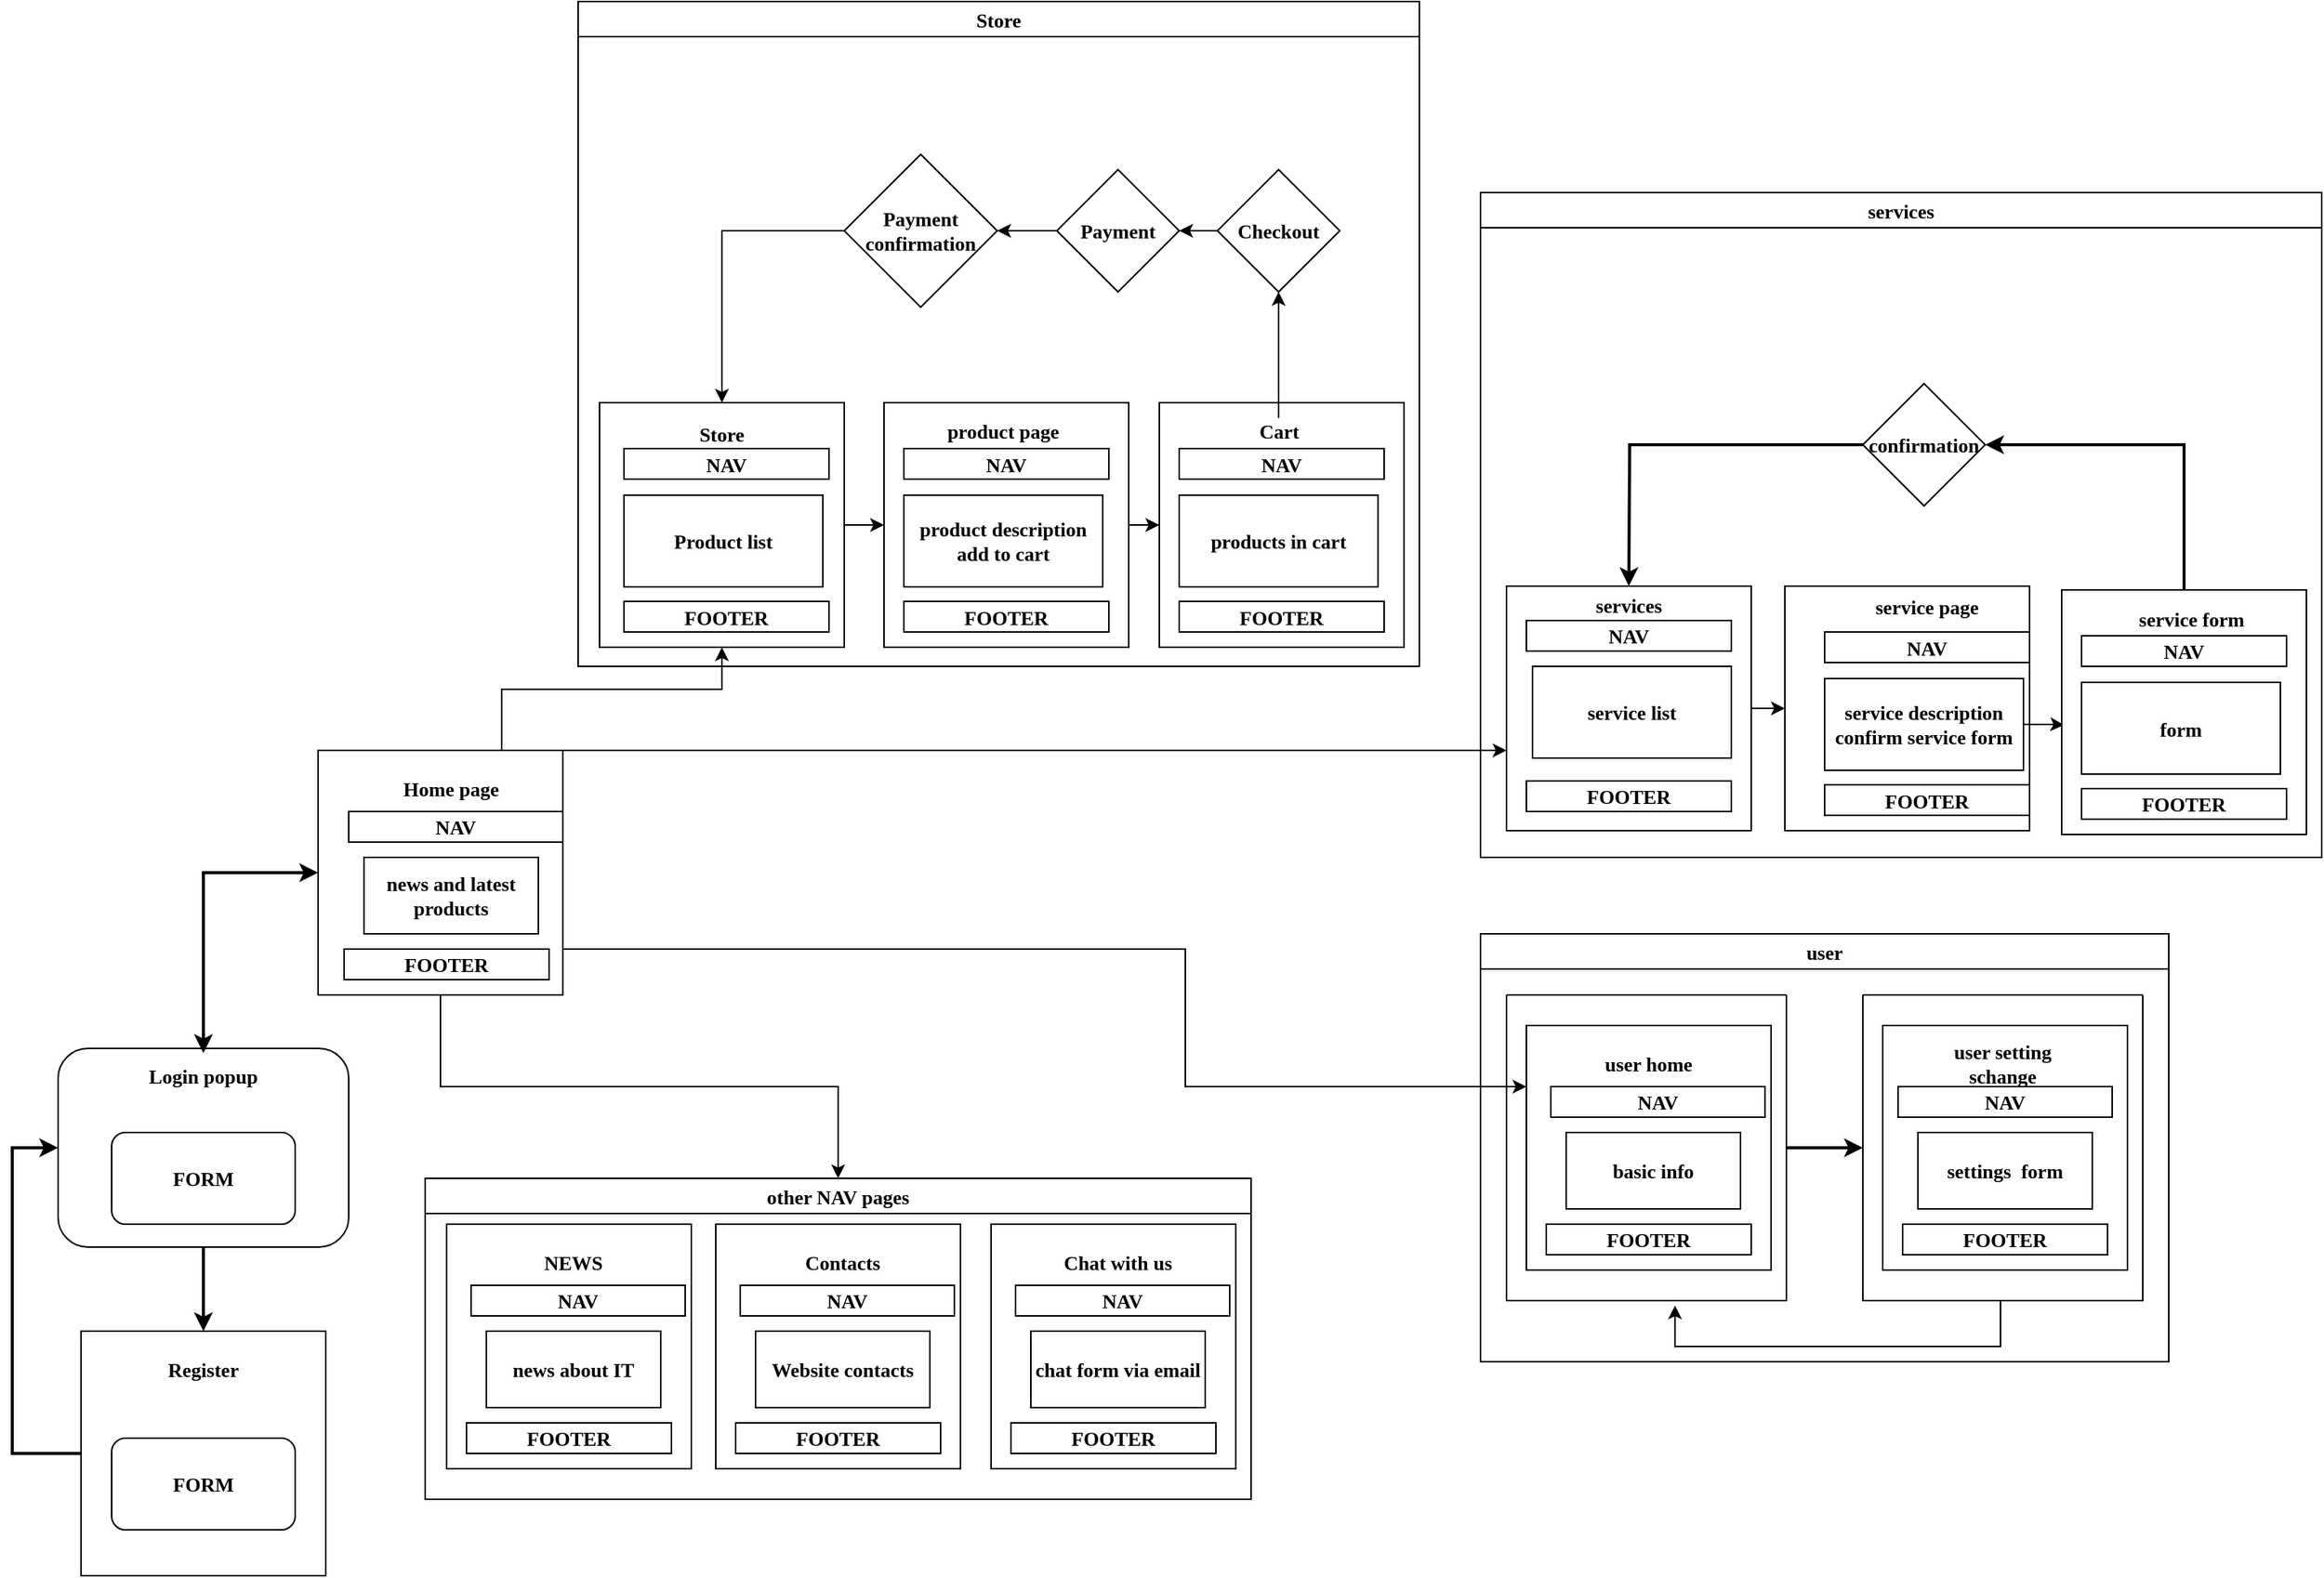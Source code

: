 <mxfile version="20.3.0" type="github">
  <diagram id="nh-2rdH2V7WlwiJ88sN1" name="Page-1">
    <mxGraphModel dx="2031" dy="1114" grid="1" gridSize="10" guides="1" tooltips="1" connect="1" arrows="1" fold="1" page="1" pageScale="1" pageWidth="827" pageHeight="1169" math="0" shadow="0">
      <root>
        <mxCell id="0" />
        <mxCell id="1" parent="0" />
        <mxCell id="cTXXYOUE4Hke3cIJga1Z-98" style="edgeStyle=orthogonalEdgeStyle;rounded=0;comic=0;jumpSize=3;orthogonalLoop=1;jettySize=auto;html=1;entryX=0.5;entryY=0;entryDx=0;entryDy=0;strokeWidth=2;fontFamily=Times New Roman;fontStyle=1;fontSize=13;exitX=0.5;exitY=1;exitDx=0;exitDy=0;" parent="1" source="AcpV7vZ9gTqf3X0dimNc-36" target="cTXXYOUE4Hke3cIJga1Z-95" edge="1">
          <mxGeometry relative="1" as="geometry">
            <mxPoint x="130" y="940" as="sourcePoint" />
          </mxGeometry>
        </mxCell>
        <mxCell id="cTXXYOUE4Hke3cIJga1Z-16" value="" style="edgeStyle=orthogonalEdgeStyle;rounded=0;orthogonalLoop=1;jettySize=auto;html=1;fontFamily=Times New Roman;fontStyle=1;fontSize=13;" parent="1" source="cTXXYOUE4Hke3cIJga1Z-6" target="cTXXYOUE4Hke3cIJga1Z-15" edge="1">
          <mxGeometry relative="1" as="geometry">
            <Array as="points">
              <mxPoint x="340" y="580" />
              <mxPoint x="484" y="580" />
            </Array>
          </mxGeometry>
        </mxCell>
        <mxCell id="cTXXYOUE4Hke3cIJga1Z-30" style="edgeStyle=orthogonalEdgeStyle;rounded=0;orthogonalLoop=1;jettySize=auto;html=1;fontFamily=Times New Roman;fontStyle=1;fontSize=13;" parent="1" source="cTXXYOUE4Hke3cIJga1Z-6" target="cTXXYOUE4Hke3cIJga1Z-23" edge="1">
          <mxGeometry relative="1" as="geometry">
            <Array as="points">
              <mxPoint x="910" y="620" />
              <mxPoint x="910" y="620" />
            </Array>
          </mxGeometry>
        </mxCell>
        <mxCell id="AcpV7vZ9gTqf3X0dimNc-25" style="edgeStyle=orthogonalEdgeStyle;rounded=0;comic=0;jumpSize=3;orthogonalLoop=1;jettySize=auto;html=1;entryX=0;entryY=0.25;entryDx=0;entryDy=0;strokeWidth=1;fontFamily=Times New Roman;fontSize=13;" edge="1" parent="1" source="cTXXYOUE4Hke3cIJga1Z-6" target="AcpV7vZ9gTqf3X0dimNc-5">
          <mxGeometry relative="1" as="geometry">
            <Array as="points">
              <mxPoint x="787" y="750" />
              <mxPoint x="787" y="840" />
            </Array>
          </mxGeometry>
        </mxCell>
        <mxCell id="AcpV7vZ9gTqf3X0dimNc-35" style="edgeStyle=orthogonalEdgeStyle;rounded=0;comic=0;jumpSize=3;orthogonalLoop=1;jettySize=auto;html=1;strokeWidth=1;fontFamily=Times New Roman;fontSize=13;" edge="1" parent="1" source="cTXXYOUE4Hke3cIJga1Z-6" target="AcpV7vZ9gTqf3X0dimNc-27">
          <mxGeometry relative="1" as="geometry" />
        </mxCell>
        <mxCell id="cTXXYOUE4Hke3cIJga1Z-6" value="" style="whiteSpace=wrap;html=1;aspect=fixed;fontFamily=Times New Roman;fontStyle=1;fontSize=13;" parent="1" vertex="1">
          <mxGeometry x="220" y="620" width="160" height="160" as="geometry" />
        </mxCell>
        <mxCell id="cTXXYOUE4Hke3cIJga1Z-8" value="Home page" style="text;html=1;strokeColor=none;fillColor=none;align=center;verticalAlign=middle;whiteSpace=wrap;rounded=0;fontFamily=Times New Roman;fontStyle=1;fontSize=13;" parent="1" vertex="1">
          <mxGeometry x="270" y="630" width="74" height="30" as="geometry" />
        </mxCell>
        <mxCell id="cTXXYOUE4Hke3cIJga1Z-9" value="NAV" style="rounded=0;whiteSpace=wrap;html=1;fontFamily=Times New Roman;fontStyle=1;fontSize=13;" parent="1" vertex="1">
          <mxGeometry x="240" y="660" width="140" height="20" as="geometry" />
        </mxCell>
        <mxCell id="cTXXYOUE4Hke3cIJga1Z-10" value="FOOTER" style="rounded=0;whiteSpace=wrap;html=1;fontFamily=Times New Roman;fontStyle=1;fontSize=13;" parent="1" vertex="1">
          <mxGeometry x="237" y="750" width="134" height="20" as="geometry" />
        </mxCell>
        <mxCell id="cTXXYOUE4Hke3cIJga1Z-11" value="news and latest&lt;br style=&quot;font-size: 13px;&quot;&gt;products" style="rounded=0;whiteSpace=wrap;html=1;fontFamily=Times New Roman;fontStyle=1;fontSize=13;" parent="1" vertex="1">
          <mxGeometry x="250" y="690" width="114" height="50" as="geometry" />
        </mxCell>
        <mxCell id="cTXXYOUE4Hke3cIJga1Z-20" value="Store " style="swimlane;fontFamily=Times New Roman;fontStyle=1;fontSize=13;" parent="1" vertex="1">
          <mxGeometry x="390" y="130" width="550" height="435" as="geometry" />
        </mxCell>
        <mxCell id="cTXXYOUE4Hke3cIJga1Z-53" style="edgeStyle=orthogonalEdgeStyle;rounded=0;comic=0;orthogonalLoop=1;jettySize=auto;html=1;entryX=0;entryY=0.5;entryDx=0;entryDy=0;strokeWidth=1;jumpSize=3;fontFamily=Times New Roman;fontStyle=1;fontSize=13;" parent="cTXXYOUE4Hke3cIJga1Z-20" source="cTXXYOUE4Hke3cIJga1Z-15" target="cTXXYOUE4Hke3cIJga1Z-48" edge="1">
          <mxGeometry relative="1" as="geometry" />
        </mxCell>
        <mxCell id="cTXXYOUE4Hke3cIJga1Z-15" value="" style="whiteSpace=wrap;html=1;aspect=fixed;fontFamily=Times New Roman;fontStyle=1;fontSize=13;" parent="cTXXYOUE4Hke3cIJga1Z-20" vertex="1">
          <mxGeometry x="14" y="262.5" width="160" height="160" as="geometry" />
        </mxCell>
        <mxCell id="cTXXYOUE4Hke3cIJga1Z-17" value="Store" style="text;html=1;strokeColor=none;fillColor=none;align=center;verticalAlign=middle;whiteSpace=wrap;rounded=0;fontFamily=Times New Roman;fontStyle=1;fontSize=13;" parent="cTXXYOUE4Hke3cIJga1Z-20" vertex="1">
          <mxGeometry x="64" y="272.5" width="60" height="20" as="geometry" />
        </mxCell>
        <mxCell id="cTXXYOUE4Hke3cIJga1Z-18" value="NAV" style="rounded=0;whiteSpace=wrap;html=1;fontFamily=Times New Roman;fontStyle=1;fontSize=13;" parent="cTXXYOUE4Hke3cIJga1Z-20" vertex="1">
          <mxGeometry x="30" y="292.5" width="134" height="20" as="geometry" />
        </mxCell>
        <mxCell id="cTXXYOUE4Hke3cIJga1Z-19" value="FOOTER" style="rounded=0;whiteSpace=wrap;html=1;fontFamily=Times New Roman;fontStyle=1;fontSize=13;" parent="cTXXYOUE4Hke3cIJga1Z-20" vertex="1">
          <mxGeometry x="30" y="392.5" width="134" height="20" as="geometry" />
        </mxCell>
        <mxCell id="cTXXYOUE4Hke3cIJga1Z-67" style="edgeStyle=orthogonalEdgeStyle;rounded=0;comic=0;jumpSize=3;orthogonalLoop=1;jettySize=auto;html=1;entryX=0.5;entryY=0;entryDx=0;entryDy=0;strokeWidth=1;fontFamily=Times New Roman;fontStyle=1;fontSize=13;" parent="cTXXYOUE4Hke3cIJga1Z-20" source="cTXXYOUE4Hke3cIJga1Z-37" target="cTXXYOUE4Hke3cIJga1Z-15" edge="1">
          <mxGeometry relative="1" as="geometry">
            <Array as="points">
              <mxPoint x="94" y="150" />
            </Array>
          </mxGeometry>
        </mxCell>
        <mxCell id="cTXXYOUE4Hke3cIJga1Z-37" value="Payment confirmation" style="rhombus;whiteSpace=wrap;html=1;fontFamily=Times New Roman;fontStyle=1;fontSize=13;" parent="cTXXYOUE4Hke3cIJga1Z-20" vertex="1">
          <mxGeometry x="174" y="100" width="100" height="100" as="geometry" />
        </mxCell>
        <mxCell id="cTXXYOUE4Hke3cIJga1Z-45" value="Product list" style="rounded=0;whiteSpace=wrap;html=1;fontFamily=Times New Roman;fontStyle=1;fontSize=13;" parent="cTXXYOUE4Hke3cIJga1Z-20" vertex="1">
          <mxGeometry x="30" y="323" width="130" height="60" as="geometry" />
        </mxCell>
        <mxCell id="cTXXYOUE4Hke3cIJga1Z-59" style="edgeStyle=orthogonalEdgeStyle;rounded=0;comic=0;jumpSize=3;orthogonalLoop=1;jettySize=auto;html=1;entryX=0;entryY=0.5;entryDx=0;entryDy=0;strokeWidth=1;fontFamily=Times New Roman;fontStyle=1;fontSize=13;" parent="cTXXYOUE4Hke3cIJga1Z-20" source="cTXXYOUE4Hke3cIJga1Z-48" target="cTXXYOUE4Hke3cIJga1Z-54" edge="1">
          <mxGeometry relative="1" as="geometry" />
        </mxCell>
        <mxCell id="cTXXYOUE4Hke3cIJga1Z-48" value="" style="whiteSpace=wrap;html=1;aspect=fixed;fontFamily=Times New Roman;fontStyle=1;fontSize=13;" parent="cTXXYOUE4Hke3cIJga1Z-20" vertex="1">
          <mxGeometry x="200" y="262.5" width="160" height="160" as="geometry" />
        </mxCell>
        <mxCell id="cTXXYOUE4Hke3cIJga1Z-49" value="product page" style="text;html=1;strokeColor=none;fillColor=none;align=center;verticalAlign=middle;whiteSpace=wrap;rounded=0;fontFamily=Times New Roman;fontStyle=1;fontSize=13;" parent="cTXXYOUE4Hke3cIJga1Z-20" vertex="1">
          <mxGeometry x="233" y="272.5" width="90" height="17.5" as="geometry" />
        </mxCell>
        <mxCell id="cTXXYOUE4Hke3cIJga1Z-50" value="NAV" style="rounded=0;whiteSpace=wrap;html=1;fontFamily=Times New Roman;fontStyle=1;fontSize=13;" parent="cTXXYOUE4Hke3cIJga1Z-20" vertex="1">
          <mxGeometry x="213" y="292.5" width="134" height="20" as="geometry" />
        </mxCell>
        <mxCell id="cTXXYOUE4Hke3cIJga1Z-51" value="FOOTER" style="rounded=0;whiteSpace=wrap;html=1;fontFamily=Times New Roman;fontStyle=1;fontSize=13;" parent="cTXXYOUE4Hke3cIJga1Z-20" vertex="1">
          <mxGeometry x="213" y="392.5" width="134" height="20" as="geometry" />
        </mxCell>
        <mxCell id="cTXXYOUE4Hke3cIJga1Z-52" value="product description &lt;br style=&quot;font-size: 13px;&quot;&gt;add to cart" style="rounded=0;whiteSpace=wrap;html=1;fontFamily=Times New Roman;fontStyle=1;fontSize=13;" parent="cTXXYOUE4Hke3cIJga1Z-20" vertex="1">
          <mxGeometry x="213" y="323" width="130" height="60" as="geometry" />
        </mxCell>
        <mxCell id="cTXXYOUE4Hke3cIJga1Z-54" value="" style="whiteSpace=wrap;html=1;aspect=fixed;fontFamily=Times New Roman;fontStyle=1;fontSize=13;" parent="cTXXYOUE4Hke3cIJga1Z-20" vertex="1">
          <mxGeometry x="380" y="262.5" width="160" height="160" as="geometry" />
        </mxCell>
        <mxCell id="cTXXYOUE4Hke3cIJga1Z-55" value="Cart" style="text;html=1;strokeColor=none;fillColor=none;align=center;verticalAlign=middle;whiteSpace=wrap;rounded=0;fontFamily=Times New Roman;fontStyle=1;fontSize=13;" parent="cTXXYOUE4Hke3cIJga1Z-20" vertex="1">
          <mxGeometry x="416.5" y="272.5" width="83" height="17.5" as="geometry" />
        </mxCell>
        <mxCell id="cTXXYOUE4Hke3cIJga1Z-56" value="NAV" style="rounded=0;whiteSpace=wrap;html=1;fontFamily=Times New Roman;fontStyle=1;fontSize=13;" parent="cTXXYOUE4Hke3cIJga1Z-20" vertex="1">
          <mxGeometry x="393" y="292.5" width="134" height="20" as="geometry" />
        </mxCell>
        <mxCell id="cTXXYOUE4Hke3cIJga1Z-57" value="FOOTER" style="rounded=0;whiteSpace=wrap;html=1;fontFamily=Times New Roman;fontStyle=1;fontSize=13;" parent="cTXXYOUE4Hke3cIJga1Z-20" vertex="1">
          <mxGeometry x="393" y="392.5" width="134" height="20" as="geometry" />
        </mxCell>
        <mxCell id="cTXXYOUE4Hke3cIJga1Z-58" value="products in cart" style="rounded=0;whiteSpace=wrap;html=1;fontFamily=Times New Roman;fontStyle=1;fontSize=13;" parent="cTXXYOUE4Hke3cIJga1Z-20" vertex="1">
          <mxGeometry x="393" y="323" width="130" height="60" as="geometry" />
        </mxCell>
        <mxCell id="cTXXYOUE4Hke3cIJga1Z-65" value="" style="edgeStyle=orthogonalEdgeStyle;rounded=0;comic=0;jumpSize=3;orthogonalLoop=1;jettySize=auto;html=1;strokeWidth=1;fontFamily=Times New Roman;fontStyle=1;fontSize=13;" parent="cTXXYOUE4Hke3cIJga1Z-20" source="cTXXYOUE4Hke3cIJga1Z-61" target="cTXXYOUE4Hke3cIJga1Z-64" edge="1">
          <mxGeometry relative="1" as="geometry" />
        </mxCell>
        <mxCell id="cTXXYOUE4Hke3cIJga1Z-61" value="Checkout" style="rhombus;whiteSpace=wrap;html=1;fontFamily=Times New Roman;fontStyle=1;fontSize=13;" parent="cTXXYOUE4Hke3cIJga1Z-20" vertex="1">
          <mxGeometry x="418" y="110" width="80" height="80" as="geometry" />
        </mxCell>
        <mxCell id="cTXXYOUE4Hke3cIJga1Z-62" value="" style="edgeStyle=orthogonalEdgeStyle;rounded=0;comic=0;jumpSize=3;orthogonalLoop=1;jettySize=auto;html=1;strokeWidth=1;fontFamily=Times New Roman;fontStyle=1;fontSize=13;" parent="cTXXYOUE4Hke3cIJga1Z-20" source="cTXXYOUE4Hke3cIJga1Z-55" target="cTXXYOUE4Hke3cIJga1Z-61" edge="1">
          <mxGeometry relative="1" as="geometry" />
        </mxCell>
        <mxCell id="cTXXYOUE4Hke3cIJga1Z-66" style="edgeStyle=orthogonalEdgeStyle;rounded=0;comic=0;jumpSize=3;orthogonalLoop=1;jettySize=auto;html=1;entryX=1;entryY=0.5;entryDx=0;entryDy=0;strokeWidth=1;fontFamily=Times New Roman;fontStyle=1;fontSize=13;" parent="cTXXYOUE4Hke3cIJga1Z-20" source="cTXXYOUE4Hke3cIJga1Z-64" target="cTXXYOUE4Hke3cIJga1Z-37" edge="1">
          <mxGeometry relative="1" as="geometry" />
        </mxCell>
        <mxCell id="cTXXYOUE4Hke3cIJga1Z-64" value="Payment" style="rhombus;whiteSpace=wrap;html=1;fontFamily=Times New Roman;fontStyle=1;fontSize=13;" parent="cTXXYOUE4Hke3cIJga1Z-20" vertex="1">
          <mxGeometry x="313" y="110" width="80" height="80" as="geometry" />
        </mxCell>
        <mxCell id="cTXXYOUE4Hke3cIJga1Z-27" value="services" style="swimlane;fontFamily=Times New Roman;fontStyle=1;fontSize=13;" parent="1" vertex="1">
          <mxGeometry x="980" y="255" width="550" height="435" as="geometry">
            <mxRectangle x="1020" y="272.5" width="90" height="30" as="alternateBounds" />
          </mxGeometry>
        </mxCell>
        <mxCell id="cTXXYOUE4Hke3cIJga1Z-86" style="edgeStyle=orthogonalEdgeStyle;rounded=0;comic=0;jumpSize=3;orthogonalLoop=1;jettySize=auto;html=1;entryX=0;entryY=0.5;entryDx=0;entryDy=0;strokeWidth=1;fontFamily=Times New Roman;fontStyle=1;fontSize=13;" parent="cTXXYOUE4Hke3cIJga1Z-27" source="cTXXYOUE4Hke3cIJga1Z-23" target="cTXXYOUE4Hke3cIJga1Z-72" edge="1">
          <mxGeometry relative="1" as="geometry" />
        </mxCell>
        <mxCell id="cTXXYOUE4Hke3cIJga1Z-23" value="" style="whiteSpace=wrap;html=1;aspect=fixed;fontFamily=Times New Roman;fontStyle=1;fontSize=13;" parent="cTXXYOUE4Hke3cIJga1Z-27" vertex="1">
          <mxGeometry x="17" y="257.5" width="160" height="160" as="geometry" />
        </mxCell>
        <mxCell id="cTXXYOUE4Hke3cIJga1Z-25" value="NAV" style="rounded=0;whiteSpace=wrap;html=1;fontFamily=Times New Roman;fontStyle=1;fontSize=13;" parent="cTXXYOUE4Hke3cIJga1Z-27" vertex="1">
          <mxGeometry x="30" y="280" width="134" height="20" as="geometry" />
        </mxCell>
        <mxCell id="cTXXYOUE4Hke3cIJga1Z-24" value="services" style="text;html=1;strokeColor=none;fillColor=none;align=center;verticalAlign=middle;whiteSpace=wrap;rounded=0;fontFamily=Times New Roman;fontStyle=1;fontSize=13;" parent="cTXXYOUE4Hke3cIJga1Z-27" vertex="1">
          <mxGeometry x="67" y="260" width="60" height="20" as="geometry" />
        </mxCell>
        <mxCell id="cTXXYOUE4Hke3cIJga1Z-26" value="FOOTER" style="rounded=0;whiteSpace=wrap;html=1;fontFamily=Times New Roman;fontStyle=1;fontSize=13;" parent="cTXXYOUE4Hke3cIJga1Z-27" vertex="1">
          <mxGeometry x="30" y="385" width="134" height="20" as="geometry" />
        </mxCell>
        <mxCell id="cTXXYOUE4Hke3cIJga1Z-42" style="edgeStyle=orthogonalEdgeStyle;rounded=0;comic=0;orthogonalLoop=1;jettySize=auto;html=1;strokeWidth=2;fontFamily=Times New Roman;fontStyle=1;fontSize=13;" parent="cTXXYOUE4Hke3cIJga1Z-27" source="cTXXYOUE4Hke3cIJga1Z-43" edge="1">
          <mxGeometry relative="1" as="geometry">
            <mxPoint x="97" y="257.5" as="targetPoint" />
          </mxGeometry>
        </mxCell>
        <mxCell id="cTXXYOUE4Hke3cIJga1Z-43" value="confirmation" style="rhombus;whiteSpace=wrap;html=1;fontFamily=Times New Roman;fontStyle=1;fontSize=13;" parent="cTXXYOUE4Hke3cIJga1Z-27" vertex="1">
          <mxGeometry x="250" y="125" width="80" height="80" as="geometry" />
        </mxCell>
        <mxCell id="cTXXYOUE4Hke3cIJga1Z-72" value="" style="whiteSpace=wrap;html=1;aspect=fixed;fontFamily=Times New Roman;fontStyle=1;fontSize=13;" parent="cTXXYOUE4Hke3cIJga1Z-27" vertex="1">
          <mxGeometry x="199" y="257.5" width="160" height="160" as="geometry" />
        </mxCell>
        <mxCell id="cTXXYOUE4Hke3cIJga1Z-73" value="service page" style="text;html=1;strokeColor=none;fillColor=none;align=center;verticalAlign=middle;whiteSpace=wrap;rounded=0;fontFamily=Times New Roman;fontStyle=1;fontSize=13;" parent="cTXXYOUE4Hke3cIJga1Z-27" vertex="1">
          <mxGeometry x="241" y="262.5" width="102" height="17.5" as="geometry" />
        </mxCell>
        <mxCell id="cTXXYOUE4Hke3cIJga1Z-74" value="NAV" style="rounded=0;whiteSpace=wrap;html=1;fontFamily=Times New Roman;fontStyle=1;fontSize=13;" parent="cTXXYOUE4Hke3cIJga1Z-27" vertex="1">
          <mxGeometry x="225" y="287.5" width="134" height="20" as="geometry" />
        </mxCell>
        <mxCell id="cTXXYOUE4Hke3cIJga1Z-75" value="FOOTER" style="rounded=0;whiteSpace=wrap;html=1;fontFamily=Times New Roman;fontStyle=1;fontSize=13;" parent="cTXXYOUE4Hke3cIJga1Z-27" vertex="1">
          <mxGeometry x="225" y="387.5" width="134" height="20" as="geometry" />
        </mxCell>
        <mxCell id="cTXXYOUE4Hke3cIJga1Z-88" style="edgeStyle=orthogonalEdgeStyle;rounded=0;comic=0;jumpSize=3;orthogonalLoop=1;jettySize=auto;html=1;entryX=0.01;entryY=0.552;entryDx=0;entryDy=0;entryPerimeter=0;strokeWidth=1;fontFamily=Times New Roman;fontStyle=1;fontSize=13;" parent="cTXXYOUE4Hke3cIJga1Z-27" source="cTXXYOUE4Hke3cIJga1Z-76" target="cTXXYOUE4Hke3cIJga1Z-77" edge="1">
          <mxGeometry relative="1" as="geometry" />
        </mxCell>
        <mxCell id="cTXXYOUE4Hke3cIJga1Z-76" value="service description&lt;br style=&quot;font-size: 13px;&quot;&gt;confirm service form" style="rounded=0;whiteSpace=wrap;html=1;fontFamily=Times New Roman;fontStyle=1;fontSize=13;" parent="cTXXYOUE4Hke3cIJga1Z-27" vertex="1">
          <mxGeometry x="225" y="318" width="130" height="60" as="geometry" />
        </mxCell>
        <mxCell id="cTXXYOUE4Hke3cIJga1Z-77" value="" style="whiteSpace=wrap;html=1;aspect=fixed;fontFamily=Times New Roman;fontStyle=1;fontSize=13;" parent="cTXXYOUE4Hke3cIJga1Z-27" vertex="1">
          <mxGeometry x="380" y="260" width="160" height="160" as="geometry" />
        </mxCell>
        <mxCell id="cTXXYOUE4Hke3cIJga1Z-90" style="edgeStyle=orthogonalEdgeStyle;rounded=0;comic=0;jumpSize=3;orthogonalLoop=1;jettySize=auto;html=1;entryX=1;entryY=0.5;entryDx=0;entryDy=0;strokeWidth=2;exitX=0.5;exitY=0;exitDx=0;exitDy=0;fontFamily=Times New Roman;fontStyle=1;fontSize=13;" parent="cTXXYOUE4Hke3cIJga1Z-27" source="cTXXYOUE4Hke3cIJga1Z-77" target="cTXXYOUE4Hke3cIJga1Z-43" edge="1">
          <mxGeometry relative="1" as="geometry">
            <Array as="points">
              <mxPoint x="460" y="165" />
            </Array>
          </mxGeometry>
        </mxCell>
        <mxCell id="cTXXYOUE4Hke3cIJga1Z-78" value="service form" style="text;html=1;strokeColor=none;fillColor=none;align=center;verticalAlign=middle;whiteSpace=wrap;rounded=0;fontFamily=Times New Roman;fontStyle=1;fontSize=13;" parent="cTXXYOUE4Hke3cIJga1Z-27" vertex="1">
          <mxGeometry x="420" y="270" width="89.5" height="17.5" as="geometry" />
        </mxCell>
        <mxCell id="cTXXYOUE4Hke3cIJga1Z-79" value="NAV" style="rounded=0;whiteSpace=wrap;html=1;fontFamily=Times New Roman;fontStyle=1;fontSize=13;" parent="cTXXYOUE4Hke3cIJga1Z-27" vertex="1">
          <mxGeometry x="393" y="290" width="134" height="20" as="geometry" />
        </mxCell>
        <mxCell id="cTXXYOUE4Hke3cIJga1Z-80" value="FOOTER" style="rounded=0;whiteSpace=wrap;html=1;fontFamily=Times New Roman;fontStyle=1;fontSize=13;" parent="cTXXYOUE4Hke3cIJga1Z-27" vertex="1">
          <mxGeometry x="393" y="390" width="134" height="20" as="geometry" />
        </mxCell>
        <mxCell id="cTXXYOUE4Hke3cIJga1Z-81" value="form" style="rounded=0;whiteSpace=wrap;html=1;fontFamily=Times New Roman;fontStyle=1;fontSize=13;" parent="cTXXYOUE4Hke3cIJga1Z-27" vertex="1">
          <mxGeometry x="393" y="320.5" width="130" height="60" as="geometry" />
        </mxCell>
        <mxCell id="cTXXYOUE4Hke3cIJga1Z-84" value="service list" style="rounded=0;whiteSpace=wrap;html=1;fontFamily=Times New Roman;fontStyle=1;fontSize=13;" parent="cTXXYOUE4Hke3cIJga1Z-27" vertex="1">
          <mxGeometry x="34" y="310" width="130" height="60" as="geometry" />
        </mxCell>
        <mxCell id="cTXXYOUE4Hke3cIJga1Z-99" style="edgeStyle=orthogonalEdgeStyle;rounded=0;comic=0;jumpSize=3;orthogonalLoop=1;jettySize=auto;html=1;strokeWidth=2;entryX=0;entryY=0.5;entryDx=0;entryDy=0;fontFamily=Times New Roman;fontStyle=1;fontSize=13;" parent="1" source="cTXXYOUE4Hke3cIJga1Z-95" target="AcpV7vZ9gTqf3X0dimNc-36" edge="1">
          <mxGeometry relative="1" as="geometry">
            <mxPoint x="50" y="860" as="targetPoint" />
            <Array as="points">
              <mxPoint x="20" y="1080" />
              <mxPoint x="20" y="880" />
            </Array>
          </mxGeometry>
        </mxCell>
        <mxCell id="cTXXYOUE4Hke3cIJga1Z-95" value="" style="whiteSpace=wrap;html=1;aspect=fixed;fontFamily=Times New Roman;fontStyle=1;fontSize=13;" parent="1" vertex="1">
          <mxGeometry x="65" y="1000" width="160" height="160" as="geometry" />
        </mxCell>
        <mxCell id="cTXXYOUE4Hke3cIJga1Z-96" value="Register" style="text;html=1;strokeColor=none;fillColor=none;align=center;verticalAlign=middle;whiteSpace=wrap;rounded=0;fontFamily=Times New Roman;fontStyle=1;fontSize=13;" parent="1" vertex="1">
          <mxGeometry x="115" y="1010" width="60" height="30" as="geometry" />
        </mxCell>
        <mxCell id="cTXXYOUE4Hke3cIJga1Z-97" value="FORM " style="rounded=1;whiteSpace=wrap;html=1;fontFamily=Times New Roman;fontStyle=1;fontSize=13;" parent="1" vertex="1">
          <mxGeometry x="85" y="1070" width="120" height="60" as="geometry" />
        </mxCell>
        <mxCell id="AcpV7vZ9gTqf3X0dimNc-1" value="user" style="swimlane;fontFamily=Times New Roman;fontStyle=1;fontSize=13;" vertex="1" parent="1">
          <mxGeometry x="980" y="740" width="450" height="280" as="geometry" />
        </mxCell>
        <mxCell id="AcpV7vZ9gTqf3X0dimNc-2" value="" style="swimlane;startSize=0;fontFamily=Times New Roman;fontStyle=1;fontSize=13;" vertex="1" parent="AcpV7vZ9gTqf3X0dimNc-1">
          <mxGeometry x="17" y="40" width="183" height="200" as="geometry" />
        </mxCell>
        <mxCell id="AcpV7vZ9gTqf3X0dimNc-5" value="" style="whiteSpace=wrap;html=1;aspect=fixed;fontFamily=Times New Roman;fontStyle=1;fontSize=13;" vertex="1" parent="AcpV7vZ9gTqf3X0dimNc-2">
          <mxGeometry x="13" y="20" width="160" height="160" as="geometry" />
        </mxCell>
        <mxCell id="AcpV7vZ9gTqf3X0dimNc-6" value="user home" style="text;html=1;strokeColor=none;fillColor=none;align=center;verticalAlign=middle;whiteSpace=wrap;rounded=0;fontFamily=Times New Roman;fontStyle=1;fontSize=13;" vertex="1" parent="AcpV7vZ9gTqf3X0dimNc-2">
          <mxGeometry x="63" y="30" width="60" height="30" as="geometry" />
        </mxCell>
        <mxCell id="AcpV7vZ9gTqf3X0dimNc-7" value="NAV" style="rounded=0;whiteSpace=wrap;html=1;fontFamily=Times New Roman;fontStyle=1;fontSize=13;" vertex="1" parent="AcpV7vZ9gTqf3X0dimNc-2">
          <mxGeometry x="29" y="60" width="140" height="20" as="geometry" />
        </mxCell>
        <mxCell id="AcpV7vZ9gTqf3X0dimNc-8" value="FOOTER" style="rounded=0;whiteSpace=wrap;html=1;fontFamily=Times New Roman;fontStyle=1;fontSize=13;" vertex="1" parent="AcpV7vZ9gTqf3X0dimNc-2">
          <mxGeometry x="26" y="150" width="134" height="20" as="geometry" />
        </mxCell>
        <mxCell id="AcpV7vZ9gTqf3X0dimNc-9" value="basic info" style="rounded=0;whiteSpace=wrap;html=1;fontFamily=Times New Roman;fontStyle=1;fontSize=13;" vertex="1" parent="AcpV7vZ9gTqf3X0dimNc-2">
          <mxGeometry x="39" y="90" width="114" height="50" as="geometry" />
        </mxCell>
        <mxCell id="AcpV7vZ9gTqf3X0dimNc-28" style="edgeStyle=orthogonalEdgeStyle;rounded=0;comic=0;jumpSize=3;orthogonalLoop=1;jettySize=auto;html=1;entryX=0.602;entryY=1.016;entryDx=0;entryDy=0;entryPerimeter=0;strokeWidth=1;fontFamily=Times New Roman;fontSize=13;" edge="1" parent="AcpV7vZ9gTqf3X0dimNc-1" source="AcpV7vZ9gTqf3X0dimNc-10" target="AcpV7vZ9gTqf3X0dimNc-2">
          <mxGeometry relative="1" as="geometry">
            <Array as="points">
              <mxPoint x="340" y="270" />
              <mxPoint x="127" y="270" />
            </Array>
          </mxGeometry>
        </mxCell>
        <mxCell id="AcpV7vZ9gTqf3X0dimNc-10" value="" style="swimlane;startSize=0;fontFamily=Times New Roman;fontStyle=1;fontSize=13;" vertex="1" parent="AcpV7vZ9gTqf3X0dimNc-1">
          <mxGeometry x="250" y="40" width="183" height="200" as="geometry" />
        </mxCell>
        <mxCell id="AcpV7vZ9gTqf3X0dimNc-11" value="" style="whiteSpace=wrap;html=1;aspect=fixed;fontFamily=Times New Roman;fontStyle=1;fontSize=13;" vertex="1" parent="AcpV7vZ9gTqf3X0dimNc-10">
          <mxGeometry x="13" y="20" width="160" height="160" as="geometry" />
        </mxCell>
        <mxCell id="AcpV7vZ9gTqf3X0dimNc-12" value="user setting schange" style="text;html=1;strokeColor=none;fillColor=none;align=center;verticalAlign=middle;whiteSpace=wrap;rounded=0;fontFamily=Times New Roman;fontStyle=1;fontSize=13;" vertex="1" parent="AcpV7vZ9gTqf3X0dimNc-10">
          <mxGeometry x="43" y="30" width="97" height="30" as="geometry" />
        </mxCell>
        <mxCell id="AcpV7vZ9gTqf3X0dimNc-13" value="NAV" style="rounded=0;whiteSpace=wrap;html=1;fontFamily=Times New Roman;fontStyle=1;fontSize=13;" vertex="1" parent="AcpV7vZ9gTqf3X0dimNc-10">
          <mxGeometry x="23" y="60" width="140" height="20" as="geometry" />
        </mxCell>
        <mxCell id="AcpV7vZ9gTqf3X0dimNc-14" value="FOOTER" style="rounded=0;whiteSpace=wrap;html=1;fontFamily=Times New Roman;fontStyle=1;fontSize=13;" vertex="1" parent="AcpV7vZ9gTqf3X0dimNc-10">
          <mxGeometry x="26" y="150" width="134" height="20" as="geometry" />
        </mxCell>
        <mxCell id="AcpV7vZ9gTqf3X0dimNc-15" value="&lt;font style=&quot;font-size: 13px;&quot;&gt;settings&amp;nbsp; form&lt;/font&gt;" style="rounded=0;whiteSpace=wrap;html=1;fontFamily=Times New Roman;fontStyle=1;fontSize=13;" vertex="1" parent="AcpV7vZ9gTqf3X0dimNc-10">
          <mxGeometry x="36" y="90" width="114" height="50" as="geometry" />
        </mxCell>
        <mxCell id="AcpV7vZ9gTqf3X0dimNc-16" value="" style="edgeStyle=orthogonalEdgeStyle;rounded=0;comic=0;jumpSize=3;orthogonalLoop=1;jettySize=auto;html=1;strokeWidth=2;fontFamily=Times New Roman;fontStyle=1;fontSize=13;" edge="1" parent="AcpV7vZ9gTqf3X0dimNc-1" source="AcpV7vZ9gTqf3X0dimNc-2" target="AcpV7vZ9gTqf3X0dimNc-10">
          <mxGeometry relative="1" as="geometry" />
        </mxCell>
        <mxCell id="AcpV7vZ9gTqf3X0dimNc-27" value="other NAV pages" style="swimlane;fontFamily=Times New Roman;fontSize=13;" vertex="1" parent="1">
          <mxGeometry x="290" y="900" width="540" height="210" as="geometry" />
        </mxCell>
        <mxCell id="AcpV7vZ9gTqf3X0dimNc-30" value="" style="whiteSpace=wrap;html=1;aspect=fixed;fontFamily=Times New Roman;fontStyle=1;fontSize=13;" vertex="1" parent="AcpV7vZ9gTqf3X0dimNc-27">
          <mxGeometry x="14" y="30" width="160" height="160" as="geometry" />
        </mxCell>
        <mxCell id="AcpV7vZ9gTqf3X0dimNc-31" value="NEWS" style="text;html=1;strokeColor=none;fillColor=none;align=center;verticalAlign=middle;whiteSpace=wrap;rounded=0;fontFamily=Times New Roman;fontStyle=1;fontSize=13;" vertex="1" parent="AcpV7vZ9gTqf3X0dimNc-27">
          <mxGeometry x="60" y="40" width="74" height="30" as="geometry" />
        </mxCell>
        <mxCell id="AcpV7vZ9gTqf3X0dimNc-32" value="NAV" style="rounded=0;whiteSpace=wrap;html=1;fontFamily=Times New Roman;fontStyle=1;fontSize=13;" vertex="1" parent="AcpV7vZ9gTqf3X0dimNc-27">
          <mxGeometry x="30" y="70" width="140" height="20" as="geometry" />
        </mxCell>
        <mxCell id="AcpV7vZ9gTqf3X0dimNc-33" value="FOOTER" style="rounded=0;whiteSpace=wrap;html=1;fontFamily=Times New Roman;fontStyle=1;fontSize=13;" vertex="1" parent="AcpV7vZ9gTqf3X0dimNc-27">
          <mxGeometry x="27" y="160" width="134" height="20" as="geometry" />
        </mxCell>
        <mxCell id="AcpV7vZ9gTqf3X0dimNc-34" value="news about IT" style="rounded=0;whiteSpace=wrap;html=1;fontFamily=Times New Roman;fontStyle=1;fontSize=13;" vertex="1" parent="AcpV7vZ9gTqf3X0dimNc-27">
          <mxGeometry x="40" y="100" width="114" height="50" as="geometry" />
        </mxCell>
        <mxCell id="AcpV7vZ9gTqf3X0dimNc-41" value="" style="whiteSpace=wrap;html=1;aspect=fixed;fontFamily=Times New Roman;fontStyle=1;fontSize=13;" vertex="1" parent="AcpV7vZ9gTqf3X0dimNc-27">
          <mxGeometry x="190" y="30" width="160" height="160" as="geometry" />
        </mxCell>
        <mxCell id="AcpV7vZ9gTqf3X0dimNc-42" value="Contacts" style="text;html=1;strokeColor=none;fillColor=none;align=center;verticalAlign=middle;whiteSpace=wrap;rounded=0;fontFamily=Times New Roman;fontStyle=1;fontSize=13;" vertex="1" parent="AcpV7vZ9gTqf3X0dimNc-27">
          <mxGeometry x="236" y="40" width="74" height="30" as="geometry" />
        </mxCell>
        <mxCell id="AcpV7vZ9gTqf3X0dimNc-43" value="NAV" style="rounded=0;whiteSpace=wrap;html=1;fontFamily=Times New Roman;fontStyle=1;fontSize=13;" vertex="1" parent="AcpV7vZ9gTqf3X0dimNc-27">
          <mxGeometry x="206" y="70" width="140" height="20" as="geometry" />
        </mxCell>
        <mxCell id="AcpV7vZ9gTqf3X0dimNc-44" value="FOOTER" style="rounded=0;whiteSpace=wrap;html=1;fontFamily=Times New Roman;fontStyle=1;fontSize=13;" vertex="1" parent="AcpV7vZ9gTqf3X0dimNc-27">
          <mxGeometry x="203" y="160" width="134" height="20" as="geometry" />
        </mxCell>
        <mxCell id="AcpV7vZ9gTqf3X0dimNc-45" value="Website contacts" style="rounded=0;whiteSpace=wrap;html=1;fontFamily=Times New Roman;fontStyle=1;fontSize=13;" vertex="1" parent="AcpV7vZ9gTqf3X0dimNc-27">
          <mxGeometry x="216" y="100" width="114" height="50" as="geometry" />
        </mxCell>
        <mxCell id="AcpV7vZ9gTqf3X0dimNc-50" value="" style="whiteSpace=wrap;html=1;aspect=fixed;fontFamily=Times New Roman;fontStyle=1;fontSize=13;" vertex="1" parent="AcpV7vZ9gTqf3X0dimNc-27">
          <mxGeometry x="370" y="30" width="160" height="160" as="geometry" />
        </mxCell>
        <mxCell id="AcpV7vZ9gTqf3X0dimNc-51" value="Chat with us" style="text;html=1;strokeColor=none;fillColor=none;align=center;verticalAlign=middle;whiteSpace=wrap;rounded=0;fontFamily=Times New Roman;fontStyle=1;fontSize=13;" vertex="1" parent="AcpV7vZ9gTqf3X0dimNc-27">
          <mxGeometry x="416" y="40" width="74" height="30" as="geometry" />
        </mxCell>
        <mxCell id="AcpV7vZ9gTqf3X0dimNc-52" value="NAV" style="rounded=0;whiteSpace=wrap;html=1;fontFamily=Times New Roman;fontStyle=1;fontSize=13;" vertex="1" parent="AcpV7vZ9gTqf3X0dimNc-27">
          <mxGeometry x="386" y="70" width="140" height="20" as="geometry" />
        </mxCell>
        <mxCell id="AcpV7vZ9gTqf3X0dimNc-53" value="FOOTER" style="rounded=0;whiteSpace=wrap;html=1;fontFamily=Times New Roman;fontStyle=1;fontSize=13;" vertex="1" parent="AcpV7vZ9gTqf3X0dimNc-27">
          <mxGeometry x="383" y="160" width="134" height="20" as="geometry" />
        </mxCell>
        <mxCell id="AcpV7vZ9gTqf3X0dimNc-54" value="chat form via email" style="rounded=0;whiteSpace=wrap;html=1;fontFamily=Times New Roman;fontStyle=1;fontSize=13;" vertex="1" parent="AcpV7vZ9gTqf3X0dimNc-27">
          <mxGeometry x="396" y="100" width="114" height="50" as="geometry" />
        </mxCell>
        <mxCell id="AcpV7vZ9gTqf3X0dimNc-36" value="" style="rounded=1;whiteSpace=wrap;html=1;fontFamily=Times New Roman;fontSize=13;" vertex="1" parent="1">
          <mxGeometry x="50" y="815" width="190" height="130" as="geometry" />
        </mxCell>
        <mxCell id="AcpV7vZ9gTqf3X0dimNc-40" style="edgeStyle=orthogonalEdgeStyle;rounded=0;comic=0;jumpSize=3;orthogonalLoop=1;jettySize=auto;html=1;entryX=0;entryY=0.5;entryDx=0;entryDy=0;strokeWidth=2;fontFamily=Times New Roman;fontSize=13;exitX=0.5;exitY=0;exitDx=0;exitDy=0;startArrow=classic;startFill=1;" edge="1" parent="1" source="AcpV7vZ9gTqf3X0dimNc-37" target="cTXXYOUE4Hke3cIJga1Z-6">
          <mxGeometry relative="1" as="geometry" />
        </mxCell>
        <mxCell id="AcpV7vZ9gTqf3X0dimNc-37" value="Login popup" style="text;html=1;strokeColor=none;fillColor=none;align=center;verticalAlign=middle;whiteSpace=wrap;rounded=0;fontFamily=Times New Roman;fontSize=13;fontStyle=1" vertex="1" parent="1">
          <mxGeometry x="100" y="818" width="90" height="30" as="geometry" />
        </mxCell>
        <mxCell id="AcpV7vZ9gTqf3X0dimNc-38" value="FORM " style="rounded=1;whiteSpace=wrap;html=1;fontFamily=Times New Roman;fontStyle=1;fontSize=13;" vertex="1" parent="1">
          <mxGeometry x="85" y="870" width="120" height="60" as="geometry" />
        </mxCell>
      </root>
    </mxGraphModel>
  </diagram>
</mxfile>
